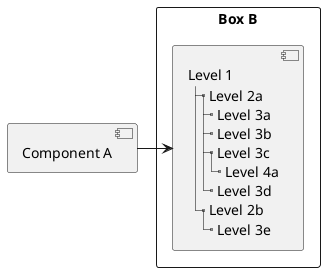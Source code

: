 {
  "sha1": "pd962nayjdd4tx76s8ov1ar6tlef72j",
  "insertion": {
    "when": "2024-06-04T17:28:41.032Z",
    "url": "https://forum.plantuml.net/11365/creole-trees-do-not-respect-indent-levels-component-diagram",
    "user": "plantuml@gmail.com"
  }
}
@startuml
[Component A] as A
rectangle "Box B" {
    component B [
    Level 1
    |_ Level 2a
      |_ Level 3a 
      |_ Level 3b
      |_ Level 3c
        |_ Level 4a
      |_ Level 3d
    |_ Level 2b
      |_ Level 3e
    ]
}
A -> B
@enduml
